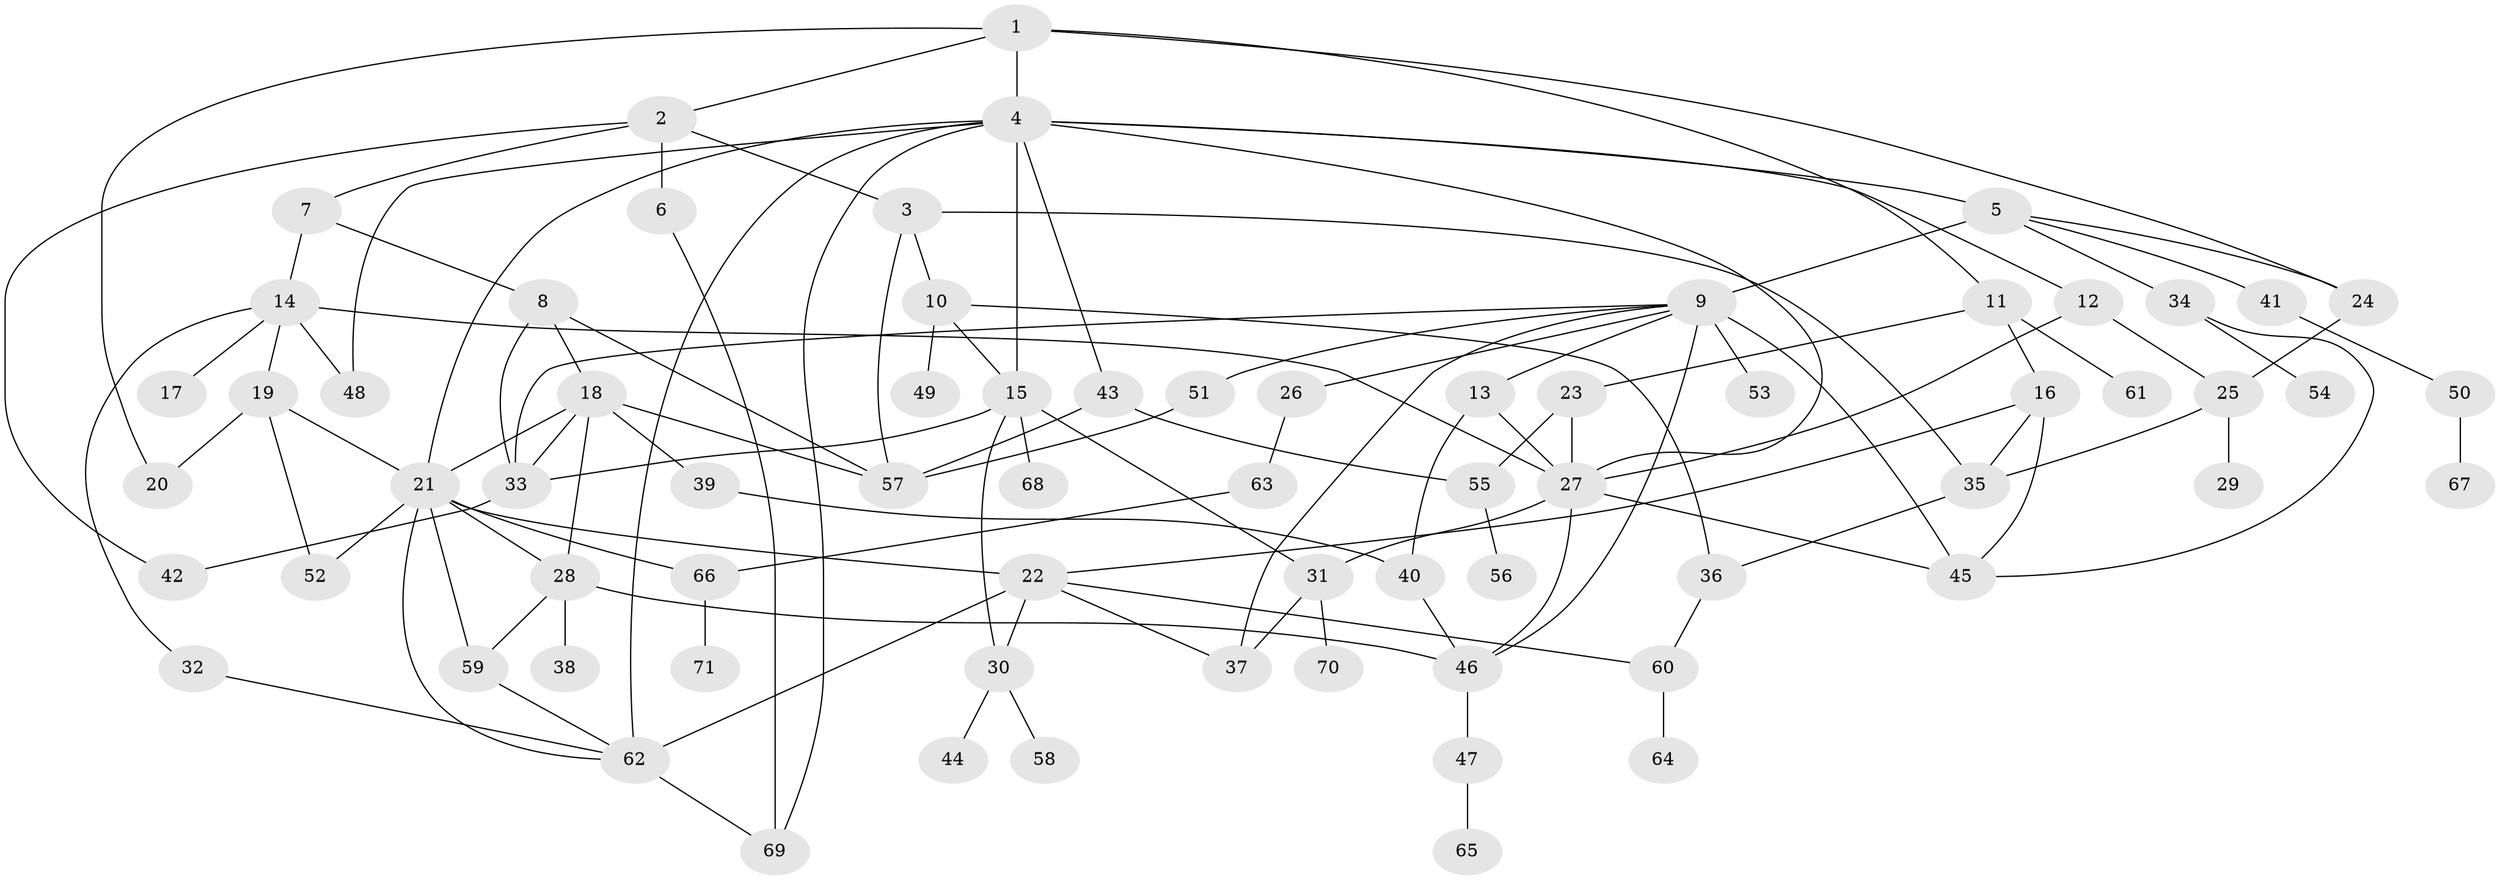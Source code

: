 // original degree distribution, {4: 0.11347517730496454, 6: 0.04964539007092199, 3: 0.23404255319148937, 12: 0.0070921985815602835, 7: 0.0070921985815602835, 5: 0.07092198581560284, 1: 0.2695035460992908, 2: 0.24822695035460993}
// Generated by graph-tools (version 1.1) at 2025/34/03/09/25 02:34:03]
// undirected, 71 vertices, 116 edges
graph export_dot {
graph [start="1"]
  node [color=gray90,style=filled];
  1;
  2;
  3;
  4;
  5;
  6;
  7;
  8;
  9;
  10;
  11;
  12;
  13;
  14;
  15;
  16;
  17;
  18;
  19;
  20;
  21;
  22;
  23;
  24;
  25;
  26;
  27;
  28;
  29;
  30;
  31;
  32;
  33;
  34;
  35;
  36;
  37;
  38;
  39;
  40;
  41;
  42;
  43;
  44;
  45;
  46;
  47;
  48;
  49;
  50;
  51;
  52;
  53;
  54;
  55;
  56;
  57;
  58;
  59;
  60;
  61;
  62;
  63;
  64;
  65;
  66;
  67;
  68;
  69;
  70;
  71;
  1 -- 2 [weight=1.0];
  1 -- 4 [weight=1.0];
  1 -- 11 [weight=1.0];
  1 -- 20 [weight=1.0];
  1 -- 24 [weight=1.0];
  2 -- 3 [weight=1.0];
  2 -- 6 [weight=1.0];
  2 -- 7 [weight=1.0];
  2 -- 42 [weight=1.0];
  3 -- 10 [weight=1.0];
  3 -- 35 [weight=1.0];
  3 -- 57 [weight=1.0];
  4 -- 5 [weight=2.0];
  4 -- 12 [weight=1.0];
  4 -- 15 [weight=1.0];
  4 -- 21 [weight=2.0];
  4 -- 27 [weight=1.0];
  4 -- 43 [weight=1.0];
  4 -- 48 [weight=1.0];
  4 -- 62 [weight=1.0];
  4 -- 69 [weight=1.0];
  5 -- 9 [weight=2.0];
  5 -- 24 [weight=1.0];
  5 -- 34 [weight=1.0];
  5 -- 41 [weight=1.0];
  6 -- 69 [weight=1.0];
  7 -- 8 [weight=1.0];
  7 -- 14 [weight=1.0];
  8 -- 18 [weight=1.0];
  8 -- 33 [weight=1.0];
  8 -- 57 [weight=1.0];
  9 -- 13 [weight=2.0];
  9 -- 26 [weight=1.0];
  9 -- 33 [weight=1.0];
  9 -- 37 [weight=1.0];
  9 -- 45 [weight=1.0];
  9 -- 46 [weight=1.0];
  9 -- 51 [weight=1.0];
  9 -- 53 [weight=4.0];
  10 -- 15 [weight=1.0];
  10 -- 36 [weight=1.0];
  10 -- 49 [weight=1.0];
  11 -- 16 [weight=1.0];
  11 -- 23 [weight=1.0];
  11 -- 61 [weight=1.0];
  12 -- 25 [weight=1.0];
  12 -- 27 [weight=1.0];
  13 -- 27 [weight=1.0];
  13 -- 40 [weight=1.0];
  14 -- 17 [weight=1.0];
  14 -- 19 [weight=1.0];
  14 -- 27 [weight=1.0];
  14 -- 32 [weight=1.0];
  14 -- 48 [weight=1.0];
  15 -- 30 [weight=1.0];
  15 -- 31 [weight=1.0];
  15 -- 33 [weight=1.0];
  15 -- 68 [weight=2.0];
  16 -- 22 [weight=1.0];
  16 -- 35 [weight=1.0];
  16 -- 45 [weight=1.0];
  18 -- 21 [weight=1.0];
  18 -- 28 [weight=1.0];
  18 -- 33 [weight=1.0];
  18 -- 39 [weight=1.0];
  18 -- 57 [weight=1.0];
  19 -- 20 [weight=1.0];
  19 -- 21 [weight=1.0];
  19 -- 52 [weight=1.0];
  21 -- 22 [weight=1.0];
  21 -- 28 [weight=1.0];
  21 -- 52 [weight=1.0];
  21 -- 59 [weight=1.0];
  21 -- 62 [weight=1.0];
  21 -- 66 [weight=1.0];
  22 -- 30 [weight=1.0];
  22 -- 37 [weight=1.0];
  22 -- 60 [weight=1.0];
  22 -- 62 [weight=2.0];
  23 -- 27 [weight=1.0];
  23 -- 55 [weight=1.0];
  24 -- 25 [weight=1.0];
  25 -- 29 [weight=2.0];
  25 -- 35 [weight=1.0];
  26 -- 63 [weight=1.0];
  27 -- 31 [weight=1.0];
  27 -- 45 [weight=1.0];
  27 -- 46 [weight=1.0];
  28 -- 38 [weight=1.0];
  28 -- 46 [weight=1.0];
  28 -- 59 [weight=1.0];
  30 -- 44 [weight=1.0];
  30 -- 58 [weight=1.0];
  31 -- 37 [weight=1.0];
  31 -- 70 [weight=1.0];
  32 -- 62 [weight=1.0];
  33 -- 42 [weight=1.0];
  34 -- 45 [weight=1.0];
  34 -- 54 [weight=1.0];
  35 -- 36 [weight=1.0];
  36 -- 60 [weight=1.0];
  39 -- 40 [weight=1.0];
  40 -- 46 [weight=1.0];
  41 -- 50 [weight=1.0];
  43 -- 55 [weight=1.0];
  43 -- 57 [weight=1.0];
  46 -- 47 [weight=1.0];
  47 -- 65 [weight=1.0];
  50 -- 67 [weight=1.0];
  51 -- 57 [weight=1.0];
  55 -- 56 [weight=1.0];
  59 -- 62 [weight=1.0];
  60 -- 64 [weight=1.0];
  62 -- 69 [weight=1.0];
  63 -- 66 [weight=1.0];
  66 -- 71 [weight=1.0];
}
